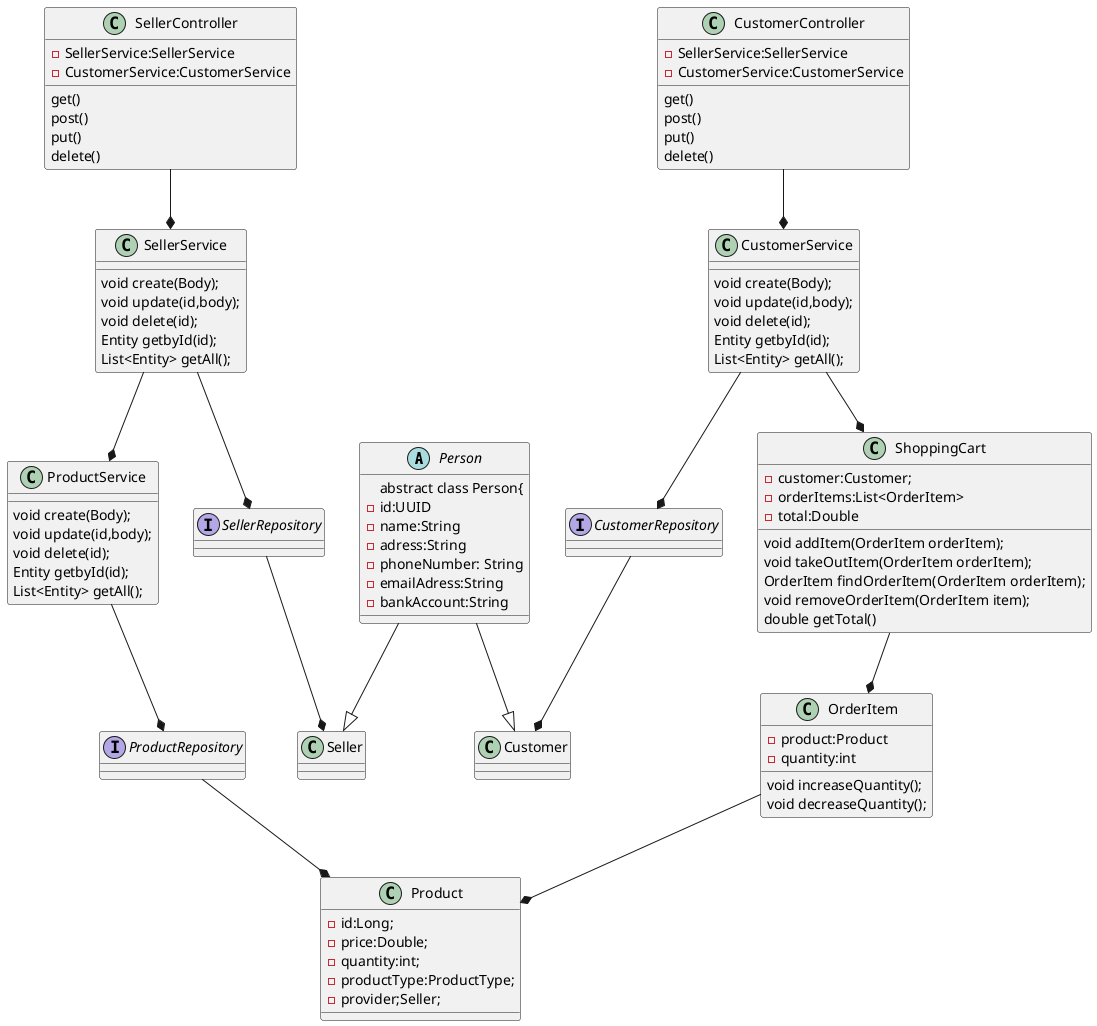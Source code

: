 @startuml
abstract class Person{
abstract class Person{
-id:UUID
-name:String
-adress:String
-phoneNumber: String
-emailAdress:String
-bankAccount:String
}

class Product{
-id:Long;
-price:Double;
-quantity:int;
-productType:ProductType;
-provider;Seller;
}

class Customer{}
class Seller{}

class OrderItem{
-product:Product
-quantity:int

void increaseQuantity();
void decreaseQuantity();
}

class ShoppingCart{
-customer:Customer;
-orderItems:List<OrderItem>
-total:Double

void addItem(OrderItem orderItem);
void takeOutItem(OrderItem orderItem);
OrderItem findOrderItem(OrderItem orderItem);
void removeOrderItem(OrderItem item);
double getTotal()
}
interface CustomerRepository{}
interface SellerRepository{}
interface ProductRepository{}

class CustomerService{
void create(Body);
void update(id,body);
void delete(id);
Entity getbyId(id);
List<Entity> getAll();
}
class SellerService{
void create(Body);
void update(id,body);
void delete(id);
Entity getbyId(id);
List<Entity> getAll();
}
class ProductService{
void create(Body);
void update(id,body);
void delete(id);
Entity getbyId(id);
List<Entity> getAll();
}

class CustomerController{
-SellerService:SellerService
-CustomerService:CustomerService

get()
post()
put()
delete()
}

class SellerController{
-SellerService:SellerService
-CustomerService:CustomerService

get()
post()
put()
delete()
}

Person--|>Customer
Person--|>Seller
SellerService--*SellerRepository
SellerRepository--*Seller
CustomerService--*CustomerRepository
CustomerRepository--*Customer
ProductService--*ProductRepository
ProductRepository--*Product
OrderItem--*Product
ShoppingCart--*OrderItem
CustomerService--*ShoppingCart
SellerService--*ProductService
SellerController--*SellerService
CustomerController--*CustomerService
@enduml